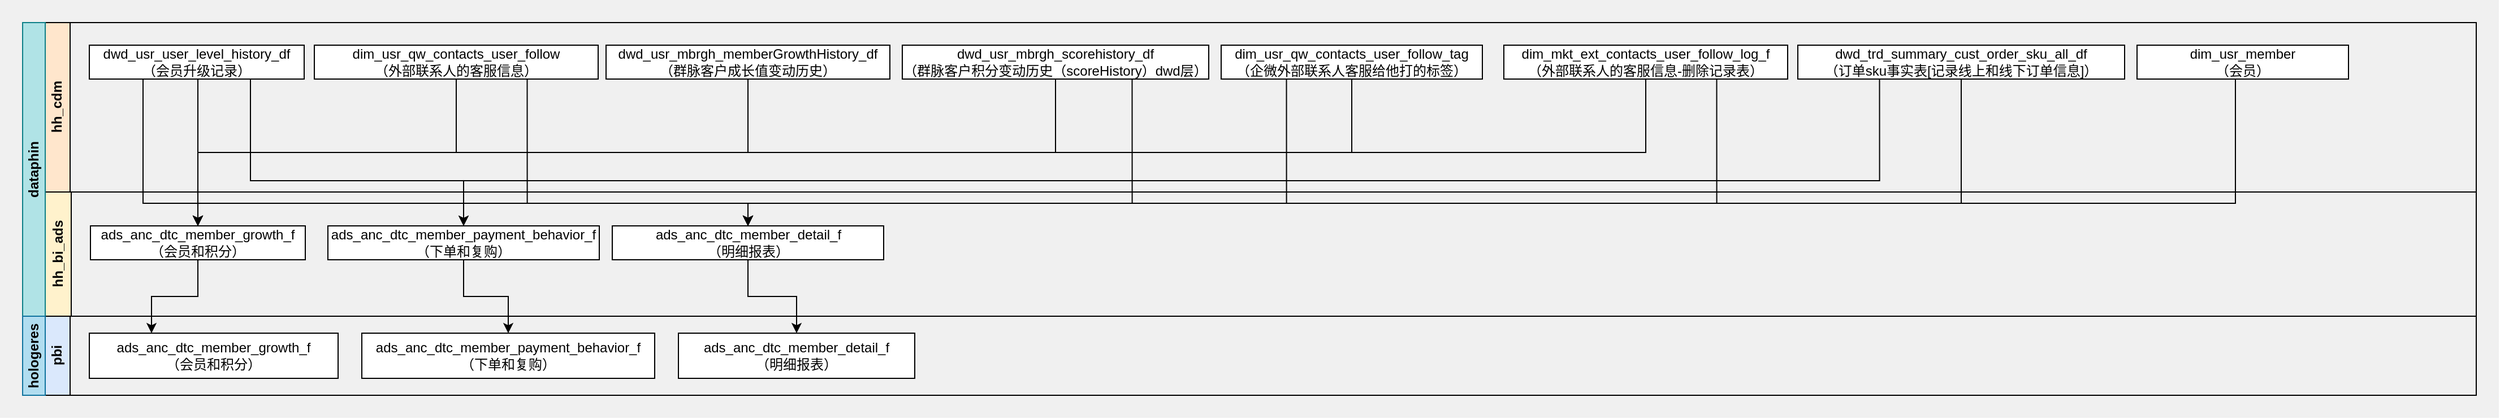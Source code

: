 <mxfile version="22.0.8" type="github">
  <diagram name="第 1 页" id="yU0wSqt5xm0Bpv5rsKml">
    <mxGraphModel dx="936" dy="474" grid="1" gridSize="10" guides="1" tooltips="1" connect="1" arrows="1" fold="1" page="1" pageScale="1" pageWidth="827" pageHeight="1169" math="0" shadow="0">
      <root>
        <mxCell id="0" />
        <mxCell id="1" parent="0" />
        <mxCell id="8uCemIRlxo18nO2lsWTb-1" value="" style="rounded=0;whiteSpace=wrap;html=1;fillColor=#F0F0F0;strokeColor=none;" vertex="1" parent="1">
          <mxGeometry x="40" y="40" width="2210" height="370" as="geometry" />
        </mxCell>
        <mxCell id="8uCemIRlxo18nO2lsWTb-2" value="hh_cdm" style="swimlane;horizontal=0;whiteSpace=wrap;html=1;startSize=23;collapsible=0;fillColor=#ffe6cc;strokeColor=default;" vertex="1" parent="1">
          <mxGeometry x="79" y="60" width="2151" height="150" as="geometry" />
        </mxCell>
        <mxCell id="8uCemIRlxo18nO2lsWTb-3" value="dwd_usr_user_level_history_df&lt;br&gt;（会员升级记录）" style="rounded=0;whiteSpace=wrap;html=1;" vertex="1" parent="8uCemIRlxo18nO2lsWTb-2">
          <mxGeometry x="40" y="20" width="190" height="30" as="geometry" />
        </mxCell>
        <mxCell id="8uCemIRlxo18nO2lsWTb-4" value="dim_usr_qw_contacts_user_follow&lt;br&gt;（外部联系人的客服信息）" style="rounded=0;whiteSpace=wrap;html=1;" vertex="1" parent="8uCemIRlxo18nO2lsWTb-2">
          <mxGeometry x="239" y="20" width="251" height="30" as="geometry" />
        </mxCell>
        <mxCell id="8uCemIRlxo18nO2lsWTb-5" value="dwd_usr_mbrgh_scorehistory_df&lt;br&gt;（群脉客户积分变动历史（scoreHistory）dwd层）" style="rounded=0;whiteSpace=wrap;html=1;" vertex="1" parent="8uCemIRlxo18nO2lsWTb-2">
          <mxGeometry x="759" y="20" width="271" height="30" as="geometry" />
        </mxCell>
        <mxCell id="8uCemIRlxo18nO2lsWTb-6" value="dim_mkt_ext_contacts_user_follow_log_f&lt;br&gt;（外部联系人的客服信息-删除记录表）" style="rounded=0;whiteSpace=wrap;html=1;" vertex="1" parent="8uCemIRlxo18nO2lsWTb-2">
          <mxGeometry x="1291" y="20" width="251" height="30" as="geometry" />
        </mxCell>
        <mxCell id="8uCemIRlxo18nO2lsWTb-7" value="dwd_trd_summary_cust_order_sku_all_df&lt;br&gt;（订单sku事实表[记录线上和线下订单信息]）" style="rounded=0;whiteSpace=wrap;html=1;" vertex="1" parent="8uCemIRlxo18nO2lsWTb-2">
          <mxGeometry x="1551" y="20" width="289" height="30" as="geometry" />
        </mxCell>
        <mxCell id="8uCemIRlxo18nO2lsWTb-48" value="dim_usr_member&lt;br&gt;（会员）" style="rounded=0;whiteSpace=wrap;html=1;" vertex="1" parent="8uCemIRlxo18nO2lsWTb-2">
          <mxGeometry x="1851" y="20" width="187" height="30" as="geometry" />
        </mxCell>
        <mxCell id="8uCemIRlxo18nO2lsWTb-9" value="hh_bi_ads" style="swimlane;horizontal=0;whiteSpace=wrap;html=1;startSize=23;collapsible=0;fillColor=#fff2cc;strokeColor=default;" vertex="1" parent="1">
          <mxGeometry x="80" y="210" width="2150" height="110" as="geometry" />
        </mxCell>
        <mxCell id="8uCemIRlxo18nO2lsWTb-10" value="ads_anc_dtc_member_growth_f&lt;br&gt;（会员和积分）" style="rounded=0;whiteSpace=wrap;html=1;" vertex="1" parent="8uCemIRlxo18nO2lsWTb-9">
          <mxGeometry x="40" y="30" width="190" height="30" as="geometry" />
        </mxCell>
        <mxCell id="8uCemIRlxo18nO2lsWTb-11" value="pbi" style="swimlane;horizontal=0;whiteSpace=wrap;html=1;startSize=23;collapsible=0;fillColor=#dae8fc;strokeColor=default;" vertex="1" parent="1">
          <mxGeometry x="79" y="320" width="2151" height="70" as="geometry" />
        </mxCell>
        <mxCell id="8uCemIRlxo18nO2lsWTb-12" value="ads_anc_dtc_member_growth_f&lt;br style=&quot;border-color: var(--border-color);&quot;&gt;（会员和积分）" style="rounded=0;whiteSpace=wrap;html=1;" vertex="1" parent="8uCemIRlxo18nO2lsWTb-11">
          <mxGeometry x="40" y="15" width="220" height="40" as="geometry" />
        </mxCell>
        <mxCell id="8uCemIRlxo18nO2lsWTb-13" value="ads_anc_dtc_member_payment_behavior_f&lt;br style=&quot;border-color: var(--border-color);&quot;&gt;（下单和复购）" style="rounded=0;whiteSpace=wrap;html=1;" vertex="1" parent="8uCemIRlxo18nO2lsWTb-11">
          <mxGeometry x="281" y="15" width="259" height="40" as="geometry" />
        </mxCell>
        <mxCell id="8uCemIRlxo18nO2lsWTb-14" value="ads_anc_dtc_member_detail_f&lt;br style=&quot;border-color: var(--border-color);&quot;&gt;（明细报表）" style="rounded=0;whiteSpace=wrap;html=1;" vertex="1" parent="8uCemIRlxo18nO2lsWTb-11">
          <mxGeometry x="561" y="15" width="209" height="40" as="geometry" />
        </mxCell>
        <mxCell id="8uCemIRlxo18nO2lsWTb-15" value="dataphin" style="rounded=0;whiteSpace=wrap;html=1;horizontal=0;fontStyle=1;fillColor=#b0e3e6;strokeColor=#0e8088;" vertex="1" parent="1">
          <mxGeometry x="60" y="60" width="20" height="260" as="geometry" />
        </mxCell>
        <mxCell id="8uCemIRlxo18nO2lsWTb-41" style="edgeStyle=orthogonalEdgeStyle;rounded=0;orthogonalLoop=1;jettySize=auto;html=1;exitX=0.5;exitY=1;exitDx=0;exitDy=0;entryX=0.5;entryY=0;entryDx=0;entryDy=0;" edge="1" parent="1" source="8uCemIRlxo18nO2lsWTb-18" target="8uCemIRlxo18nO2lsWTb-10">
          <mxGeometry relative="1" as="geometry" />
        </mxCell>
        <mxCell id="8uCemIRlxo18nO2lsWTb-18" value="dwd_usr_mbrgh_memberGrowthHistory_df&lt;br&gt;（群脉客户成长值变动历史）" style="rounded=0;whiteSpace=wrap;html=1;" vertex="1" parent="1">
          <mxGeometry x="576" y="80" width="251" height="30" as="geometry" />
        </mxCell>
        <mxCell id="8uCemIRlxo18nO2lsWTb-43" style="edgeStyle=orthogonalEdgeStyle;rounded=0;orthogonalLoop=1;jettySize=auto;html=1;exitX=0.5;exitY=1;exitDx=0;exitDy=0;entryX=0.5;entryY=0;entryDx=0;entryDy=0;" edge="1" parent="1" source="8uCemIRlxo18nO2lsWTb-22" target="8uCemIRlxo18nO2lsWTb-10">
          <mxGeometry relative="1" as="geometry" />
        </mxCell>
        <mxCell id="8uCemIRlxo18nO2lsWTb-50" style="edgeStyle=orthogonalEdgeStyle;rounded=0;orthogonalLoop=1;jettySize=auto;html=1;exitX=0.25;exitY=1;exitDx=0;exitDy=0;entryX=0.5;entryY=0;entryDx=0;entryDy=0;" edge="1" parent="1" source="8uCemIRlxo18nO2lsWTb-22" target="8uCemIRlxo18nO2lsWTb-30">
          <mxGeometry relative="1" as="geometry">
            <Array as="points">
              <mxPoint x="1178" y="220" />
              <mxPoint x="702" y="220" />
            </Array>
          </mxGeometry>
        </mxCell>
        <mxCell id="8uCemIRlxo18nO2lsWTb-22" value="dim_usr_qw_contacts_user_follow_tag&lt;br&gt;（企微外部联系人客服给他打的标签）" style="rounded=0;whiteSpace=wrap;html=1;" vertex="1" parent="1">
          <mxGeometry x="1120" y="80" width="231" height="30" as="geometry" />
        </mxCell>
        <mxCell id="8uCemIRlxo18nO2lsWTb-26" style="edgeStyle=orthogonalEdgeStyle;rounded=0;orthogonalLoop=1;jettySize=auto;html=1;exitX=0.5;exitY=1;exitDx=0;exitDy=0;entryX=0.5;entryY=0;entryDx=0;entryDy=0;" edge="1" parent="1" source="8uCemIRlxo18nO2lsWTb-27" target="8uCemIRlxo18nO2lsWTb-13">
          <mxGeometry relative="1" as="geometry" />
        </mxCell>
        <mxCell id="8uCemIRlxo18nO2lsWTb-27" value="ads_anc_dtc_member_payment_behavior_f&lt;br&gt;（下单和复购）" style="rounded=0;whiteSpace=wrap;html=1;" vertex="1" parent="1">
          <mxGeometry x="330" y="240" width="240" height="30" as="geometry" />
        </mxCell>
        <mxCell id="8uCemIRlxo18nO2lsWTb-29" style="edgeStyle=orthogonalEdgeStyle;rounded=0;orthogonalLoop=1;jettySize=auto;html=1;exitX=0.5;exitY=1;exitDx=0;exitDy=0;entryX=0.5;entryY=0;entryDx=0;entryDy=0;" edge="1" parent="1" source="8uCemIRlxo18nO2lsWTb-30" target="8uCemIRlxo18nO2lsWTb-14">
          <mxGeometry relative="1" as="geometry" />
        </mxCell>
        <mxCell id="8uCemIRlxo18nO2lsWTb-30" value="ads_anc_dtc_member_detail_f&lt;br&gt;（明细报表）" style="rounded=0;whiteSpace=wrap;html=1;" vertex="1" parent="1">
          <mxGeometry x="581.5" y="240" width="240" height="30" as="geometry" />
        </mxCell>
        <mxCell id="8uCemIRlxo18nO2lsWTb-37" value="hologeres" style="rounded=0;whiteSpace=wrap;html=1;horizontal=0;fontStyle=1;fillColor=#b1ddf0;strokeColor=#10739e;" vertex="1" parent="1">
          <mxGeometry x="60" y="320" width="20" height="70" as="geometry" />
        </mxCell>
        <mxCell id="8uCemIRlxo18nO2lsWTb-38" style="edgeStyle=orthogonalEdgeStyle;rounded=0;orthogonalLoop=1;jettySize=auto;html=1;exitX=0.5;exitY=1;exitDx=0;exitDy=0;entryX=0.25;entryY=0;entryDx=0;entryDy=0;" edge="1" parent="1" source="8uCemIRlxo18nO2lsWTb-10" target="8uCemIRlxo18nO2lsWTb-12">
          <mxGeometry relative="1" as="geometry" />
        </mxCell>
        <mxCell id="8uCemIRlxo18nO2lsWTb-39" style="edgeStyle=orthogonalEdgeStyle;rounded=0;orthogonalLoop=1;jettySize=auto;html=1;exitX=0.5;exitY=1;exitDx=0;exitDy=0;entryX=0.5;entryY=0;entryDx=0;entryDy=0;" edge="1" parent="1" source="8uCemIRlxo18nO2lsWTb-3" target="8uCemIRlxo18nO2lsWTb-10">
          <mxGeometry relative="1" as="geometry">
            <Array as="points">
              <mxPoint x="215" y="110" />
            </Array>
          </mxGeometry>
        </mxCell>
        <mxCell id="8uCemIRlxo18nO2lsWTb-40" style="edgeStyle=orthogonalEdgeStyle;rounded=0;orthogonalLoop=1;jettySize=auto;html=1;exitX=0.5;exitY=1;exitDx=0;exitDy=0;entryX=0.5;entryY=0;entryDx=0;entryDy=0;" edge="1" parent="1" source="8uCemIRlxo18nO2lsWTb-4" target="8uCemIRlxo18nO2lsWTb-10">
          <mxGeometry relative="1" as="geometry" />
        </mxCell>
        <mxCell id="8uCemIRlxo18nO2lsWTb-42" style="edgeStyle=orthogonalEdgeStyle;rounded=0;orthogonalLoop=1;jettySize=auto;html=1;exitX=0.5;exitY=1;exitDx=0;exitDy=0;entryX=0.5;entryY=0;entryDx=0;entryDy=0;" edge="1" parent="1" source="8uCemIRlxo18nO2lsWTb-5" target="8uCemIRlxo18nO2lsWTb-10">
          <mxGeometry relative="1" as="geometry" />
        </mxCell>
        <mxCell id="8uCemIRlxo18nO2lsWTb-44" style="edgeStyle=orthogonalEdgeStyle;rounded=0;orthogonalLoop=1;jettySize=auto;html=1;exitX=0.5;exitY=1;exitDx=0;exitDy=0;entryX=0.5;entryY=0;entryDx=0;entryDy=0;" edge="1" parent="1" source="8uCemIRlxo18nO2lsWTb-6" target="8uCemIRlxo18nO2lsWTb-10">
          <mxGeometry relative="1" as="geometry" />
        </mxCell>
        <mxCell id="8uCemIRlxo18nO2lsWTb-46" style="edgeStyle=orthogonalEdgeStyle;rounded=0;orthogonalLoop=1;jettySize=auto;html=1;exitX=0.75;exitY=1;exitDx=0;exitDy=0;" edge="1" parent="1" source="8uCemIRlxo18nO2lsWTb-3" target="8uCemIRlxo18nO2lsWTb-27">
          <mxGeometry relative="1" as="geometry">
            <Array as="points">
              <mxPoint x="262" y="200" />
              <mxPoint x="450" y="200" />
            </Array>
          </mxGeometry>
        </mxCell>
        <mxCell id="8uCemIRlxo18nO2lsWTb-47" style="edgeStyle=orthogonalEdgeStyle;rounded=0;orthogonalLoop=1;jettySize=auto;html=1;exitX=0.25;exitY=1;exitDx=0;exitDy=0;entryX=0.5;entryY=0;entryDx=0;entryDy=0;" edge="1" parent="1" source="8uCemIRlxo18nO2lsWTb-7" target="8uCemIRlxo18nO2lsWTb-27">
          <mxGeometry relative="1" as="geometry">
            <Array as="points">
              <mxPoint x="1702" y="200" />
              <mxPoint x="450" y="200" />
            </Array>
          </mxGeometry>
        </mxCell>
        <mxCell id="8uCemIRlxo18nO2lsWTb-54" style="edgeStyle=orthogonalEdgeStyle;rounded=0;orthogonalLoop=1;jettySize=auto;html=1;exitX=0.5;exitY=1;exitDx=0;exitDy=0;entryX=0.5;entryY=0;entryDx=0;entryDy=0;" edge="1" parent="1" source="8uCemIRlxo18nO2lsWTb-48" target="8uCemIRlxo18nO2lsWTb-30">
          <mxGeometry relative="1" as="geometry">
            <Array as="points">
              <mxPoint x="2017" y="220" />
              <mxPoint x="702" y="220" />
            </Array>
          </mxGeometry>
        </mxCell>
        <mxCell id="8uCemIRlxo18nO2lsWTb-51" style="edgeStyle=orthogonalEdgeStyle;rounded=0;orthogonalLoop=1;jettySize=auto;html=1;exitX=0.75;exitY=1;exitDx=0;exitDy=0;entryX=0.5;entryY=0;entryDx=0;entryDy=0;" edge="1" parent="1" source="8uCemIRlxo18nO2lsWTb-5" target="8uCemIRlxo18nO2lsWTb-30">
          <mxGeometry relative="1" as="geometry">
            <Array as="points">
              <mxPoint x="1041" y="220" />
              <mxPoint x="702" y="220" />
            </Array>
          </mxGeometry>
        </mxCell>
        <mxCell id="8uCemIRlxo18nO2lsWTb-52" style="edgeStyle=orthogonalEdgeStyle;rounded=0;orthogonalLoop=1;jettySize=auto;html=1;exitX=0.75;exitY=1;exitDx=0;exitDy=0;entryX=0.5;entryY=0;entryDx=0;entryDy=0;" edge="1" parent="1" source="8uCemIRlxo18nO2lsWTb-4" target="8uCemIRlxo18nO2lsWTb-30">
          <mxGeometry relative="1" as="geometry">
            <Array as="points">
              <mxPoint x="506" y="220" />
              <mxPoint x="702" y="220" />
            </Array>
          </mxGeometry>
        </mxCell>
        <mxCell id="8uCemIRlxo18nO2lsWTb-55" style="edgeStyle=orthogonalEdgeStyle;rounded=0;orthogonalLoop=1;jettySize=auto;html=1;exitX=0.75;exitY=1;exitDx=0;exitDy=0;entryX=0.5;entryY=0;entryDx=0;entryDy=0;" edge="1" parent="1" source="8uCemIRlxo18nO2lsWTb-6" target="8uCemIRlxo18nO2lsWTb-30">
          <mxGeometry relative="1" as="geometry">
            <Array as="points">
              <mxPoint x="1558" y="220" />
              <mxPoint x="702" y="220" />
            </Array>
          </mxGeometry>
        </mxCell>
        <mxCell id="8uCemIRlxo18nO2lsWTb-56" style="edgeStyle=orthogonalEdgeStyle;rounded=0;orthogonalLoop=1;jettySize=auto;html=1;exitX=0.25;exitY=1;exitDx=0;exitDy=0;entryX=0.5;entryY=0;entryDx=0;entryDy=0;" edge="1" parent="1" source="8uCemIRlxo18nO2lsWTb-3" target="8uCemIRlxo18nO2lsWTb-30">
          <mxGeometry relative="1" as="geometry">
            <Array as="points">
              <mxPoint x="167" y="220" />
              <mxPoint x="702" y="220" />
            </Array>
          </mxGeometry>
        </mxCell>
        <mxCell id="8uCemIRlxo18nO2lsWTb-57" style="edgeStyle=orthogonalEdgeStyle;rounded=0;orthogonalLoop=1;jettySize=auto;html=1;exitX=0.5;exitY=1;exitDx=0;exitDy=0;entryX=0.5;entryY=0;entryDx=0;entryDy=0;" edge="1" parent="1" source="8uCemIRlxo18nO2lsWTb-7" target="8uCemIRlxo18nO2lsWTb-30">
          <mxGeometry relative="1" as="geometry">
            <Array as="points">
              <mxPoint x="1775" y="220" />
              <mxPoint x="702" y="220" />
            </Array>
          </mxGeometry>
        </mxCell>
      </root>
    </mxGraphModel>
  </diagram>
</mxfile>
